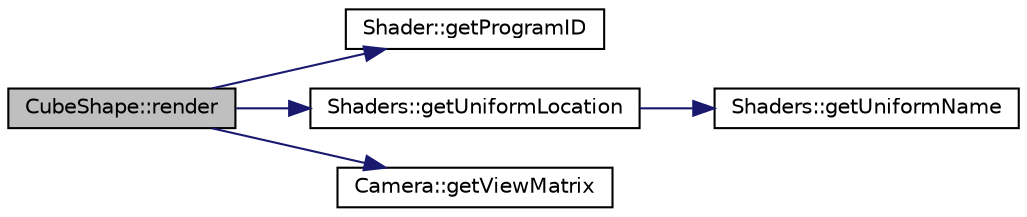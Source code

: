 digraph "CubeShape::render"
{
 // INTERACTIVE_SVG=YES
 // LATEX_PDF_SIZE
  edge [fontname="Helvetica",fontsize="10",labelfontname="Helvetica",labelfontsize="10"];
  node [fontname="Helvetica",fontsize="10",shape=record];
  rankdir="LR";
  Node1 [label="CubeShape::render",height=0.2,width=0.4,color="black", fillcolor="grey75", style="filled", fontcolor="black",tooltip=" "];
  Node1 -> Node2 [color="midnightblue",fontsize="10",style="solid",fontname="Helvetica"];
  Node2 [label="Shader::getProgramID",height=0.2,width=0.4,color="black", fillcolor="white", style="filled",URL="$d1/d51/class_shader.html#a240b7ecb19883fa340489840733eae6d",tooltip=" "];
  Node1 -> Node3 [color="midnightblue",fontsize="10",style="solid",fontname="Helvetica"];
  Node3 [label="Shaders::getUniformLocation",height=0.2,width=0.4,color="black", fillcolor="white", style="filled",URL="$d7/da2/namespace_shaders.html#aaa649eb98b860170946f582b8e93c12d",tooltip=" "];
  Node3 -> Node4 [color="midnightblue",fontsize="10",style="solid",fontname="Helvetica"];
  Node4 [label="Shaders::getUniformName",height=0.2,width=0.4,color="black", fillcolor="white", style="filled",URL="$d7/da2/namespace_shaders.html#a25a80e81a8051ed31ecab4ed167b0be8",tooltip=" "];
  Node1 -> Node5 [color="midnightblue",fontsize="10",style="solid",fontname="Helvetica"];
  Node5 [label="Camera::getViewMatrix",height=0.2,width=0.4,color="black", fillcolor="white", style="filled",URL="$da/dbb/class_camera.html#a1d11fe156faf5a21c8737aa37f72af5c",tooltip=" "];
}
